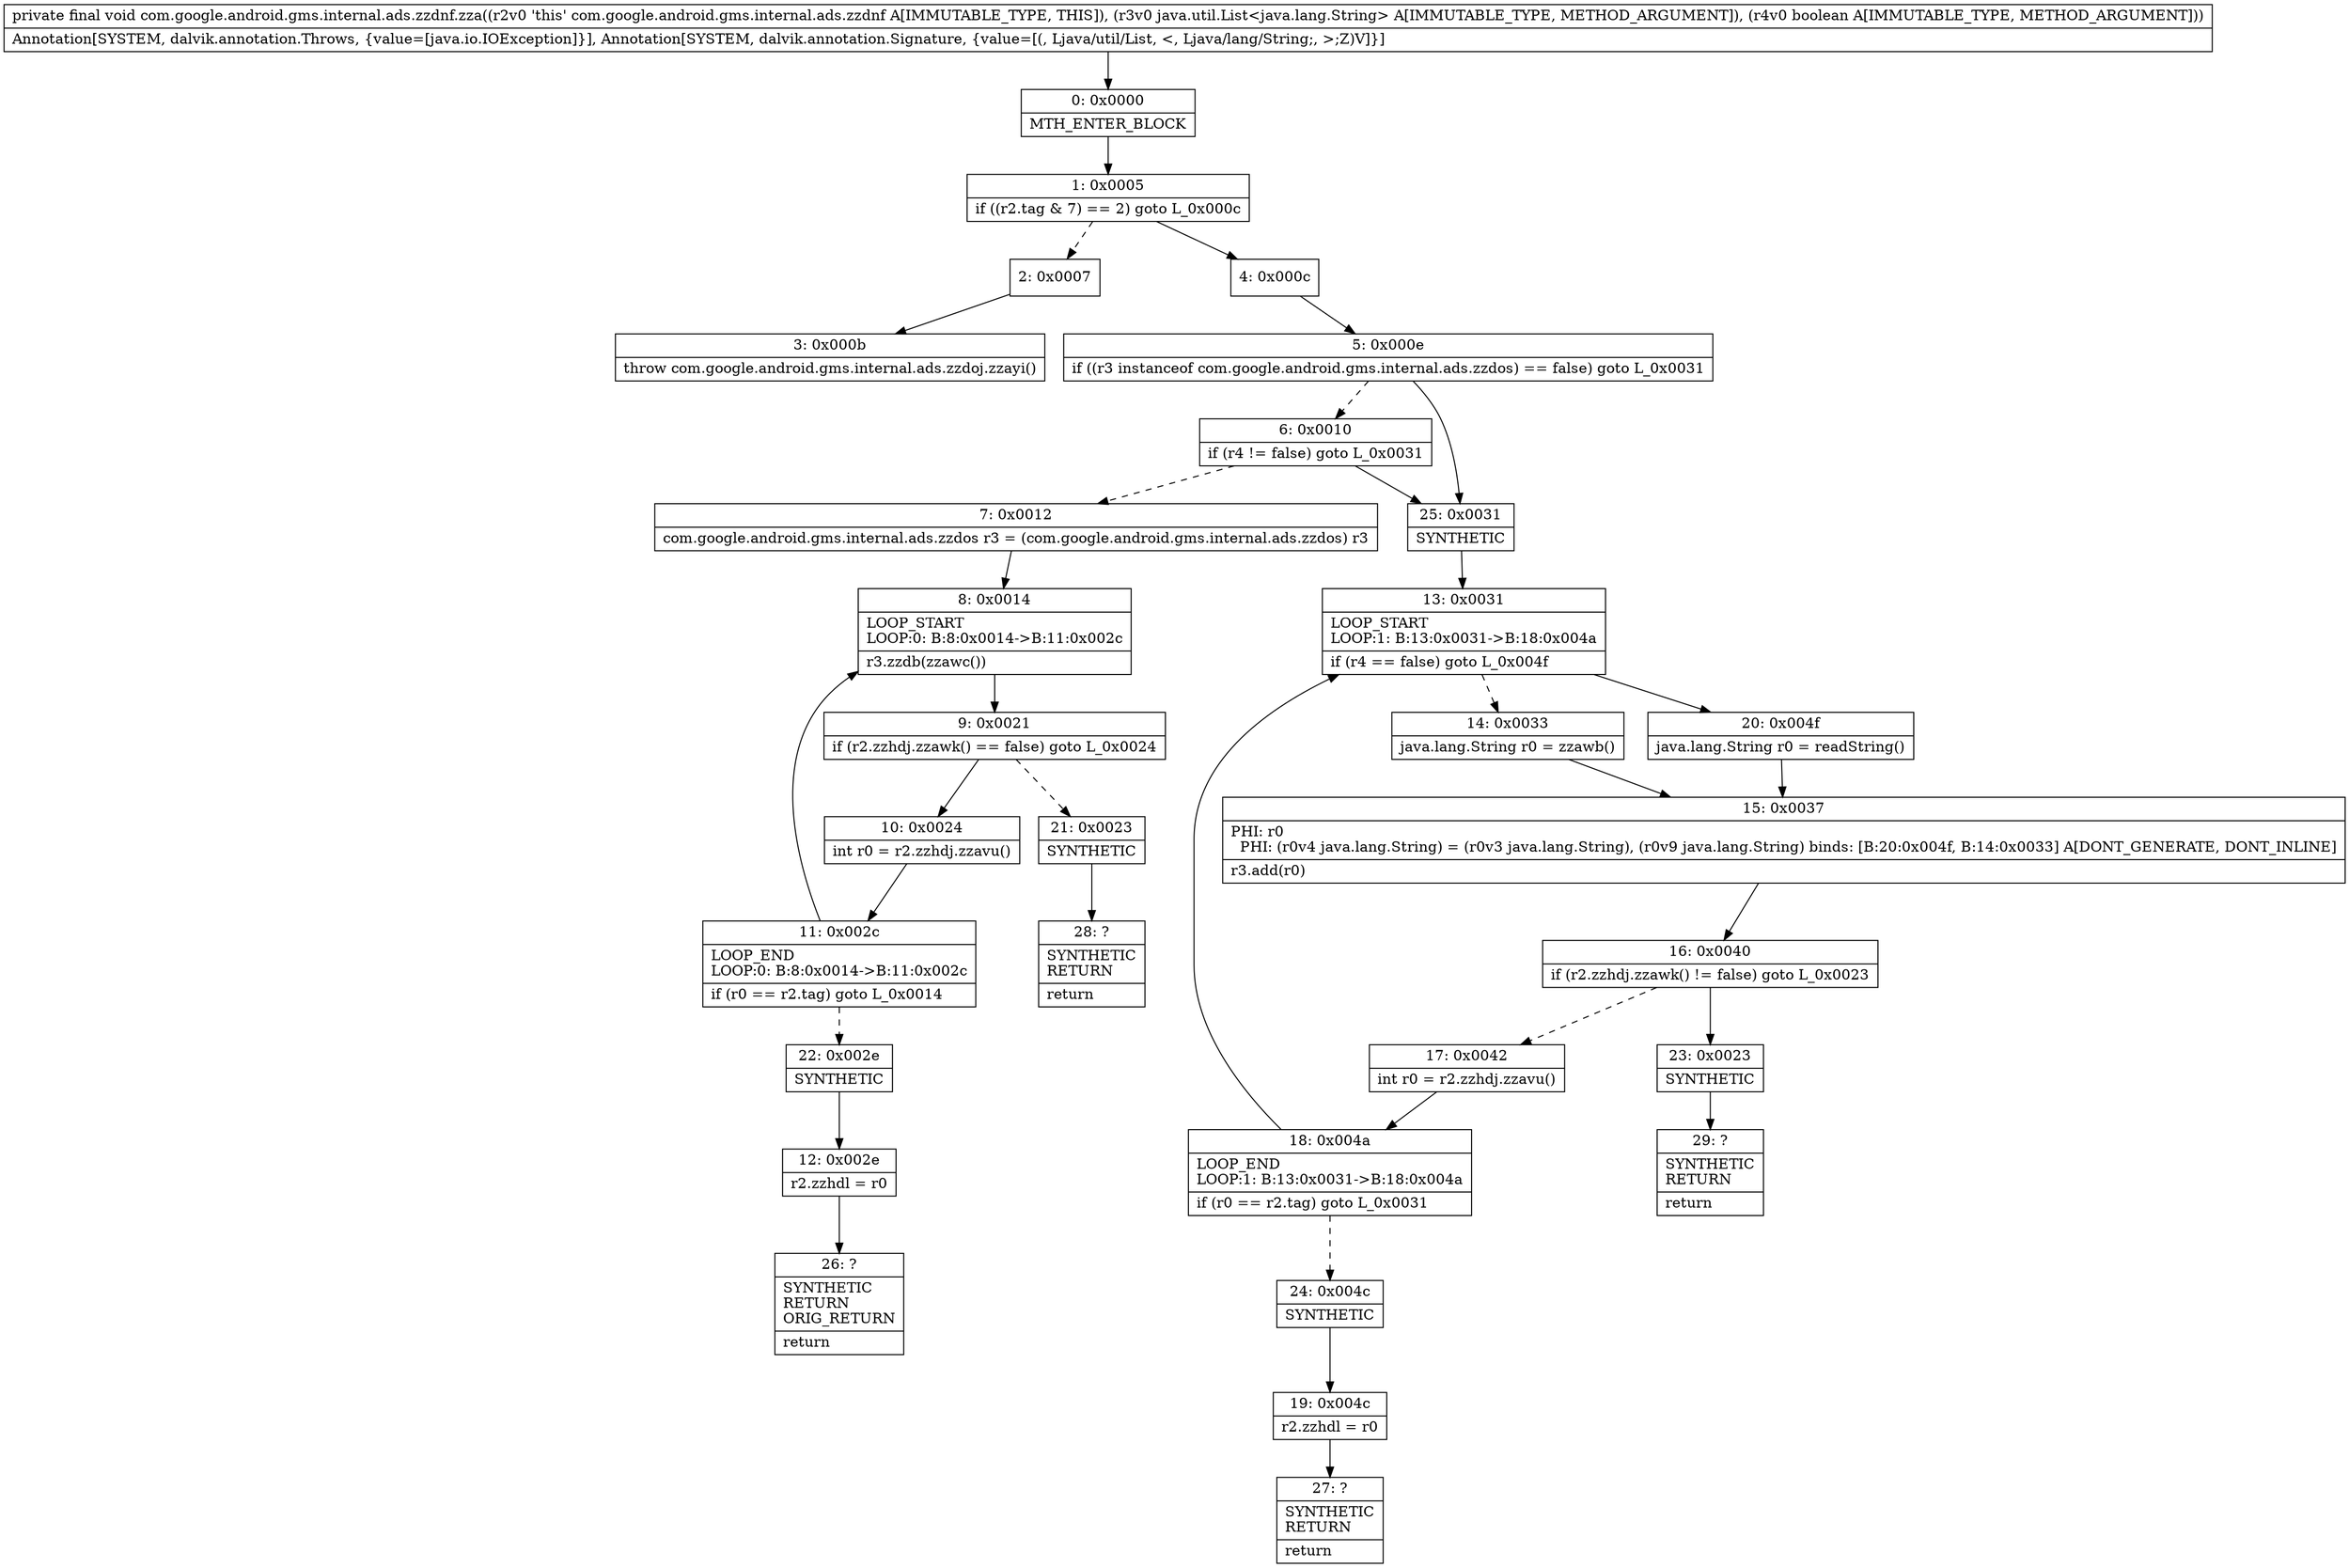 digraph "CFG forcom.google.android.gms.internal.ads.zzdnf.zza(Ljava\/util\/List;Z)V" {
Node_0 [shape=record,label="{0\:\ 0x0000|MTH_ENTER_BLOCK\l}"];
Node_1 [shape=record,label="{1\:\ 0x0005|if ((r2.tag & 7) == 2) goto L_0x000c\l}"];
Node_2 [shape=record,label="{2\:\ 0x0007}"];
Node_3 [shape=record,label="{3\:\ 0x000b|throw com.google.android.gms.internal.ads.zzdoj.zzayi()\l}"];
Node_4 [shape=record,label="{4\:\ 0x000c}"];
Node_5 [shape=record,label="{5\:\ 0x000e|if ((r3 instanceof com.google.android.gms.internal.ads.zzdos) == false) goto L_0x0031\l}"];
Node_6 [shape=record,label="{6\:\ 0x0010|if (r4 != false) goto L_0x0031\l}"];
Node_7 [shape=record,label="{7\:\ 0x0012|com.google.android.gms.internal.ads.zzdos r3 = (com.google.android.gms.internal.ads.zzdos) r3\l}"];
Node_8 [shape=record,label="{8\:\ 0x0014|LOOP_START\lLOOP:0: B:8:0x0014\-\>B:11:0x002c\l|r3.zzdb(zzawc())\l}"];
Node_9 [shape=record,label="{9\:\ 0x0021|if (r2.zzhdj.zzawk() == false) goto L_0x0024\l}"];
Node_10 [shape=record,label="{10\:\ 0x0024|int r0 = r2.zzhdj.zzavu()\l}"];
Node_11 [shape=record,label="{11\:\ 0x002c|LOOP_END\lLOOP:0: B:8:0x0014\-\>B:11:0x002c\l|if (r0 == r2.tag) goto L_0x0014\l}"];
Node_12 [shape=record,label="{12\:\ 0x002e|r2.zzhdl = r0\l}"];
Node_13 [shape=record,label="{13\:\ 0x0031|LOOP_START\lLOOP:1: B:13:0x0031\-\>B:18:0x004a\l|if (r4 == false) goto L_0x004f\l}"];
Node_14 [shape=record,label="{14\:\ 0x0033|java.lang.String r0 = zzawb()\l}"];
Node_15 [shape=record,label="{15\:\ 0x0037|PHI: r0 \l  PHI: (r0v4 java.lang.String) = (r0v3 java.lang.String), (r0v9 java.lang.String) binds: [B:20:0x004f, B:14:0x0033] A[DONT_GENERATE, DONT_INLINE]\l|r3.add(r0)\l}"];
Node_16 [shape=record,label="{16\:\ 0x0040|if (r2.zzhdj.zzawk() != false) goto L_0x0023\l}"];
Node_17 [shape=record,label="{17\:\ 0x0042|int r0 = r2.zzhdj.zzavu()\l}"];
Node_18 [shape=record,label="{18\:\ 0x004a|LOOP_END\lLOOP:1: B:13:0x0031\-\>B:18:0x004a\l|if (r0 == r2.tag) goto L_0x0031\l}"];
Node_19 [shape=record,label="{19\:\ 0x004c|r2.zzhdl = r0\l}"];
Node_20 [shape=record,label="{20\:\ 0x004f|java.lang.String r0 = readString()\l}"];
Node_21 [shape=record,label="{21\:\ 0x0023|SYNTHETIC\l}"];
Node_22 [shape=record,label="{22\:\ 0x002e|SYNTHETIC\l}"];
Node_23 [shape=record,label="{23\:\ 0x0023|SYNTHETIC\l}"];
Node_24 [shape=record,label="{24\:\ 0x004c|SYNTHETIC\l}"];
Node_25 [shape=record,label="{25\:\ 0x0031|SYNTHETIC\l}"];
Node_26 [shape=record,label="{26\:\ ?|SYNTHETIC\lRETURN\lORIG_RETURN\l|return\l}"];
Node_27 [shape=record,label="{27\:\ ?|SYNTHETIC\lRETURN\l|return\l}"];
Node_28 [shape=record,label="{28\:\ ?|SYNTHETIC\lRETURN\l|return\l}"];
Node_29 [shape=record,label="{29\:\ ?|SYNTHETIC\lRETURN\l|return\l}"];
MethodNode[shape=record,label="{private final void com.google.android.gms.internal.ads.zzdnf.zza((r2v0 'this' com.google.android.gms.internal.ads.zzdnf A[IMMUTABLE_TYPE, THIS]), (r3v0 java.util.List\<java.lang.String\> A[IMMUTABLE_TYPE, METHOD_ARGUMENT]), (r4v0 boolean A[IMMUTABLE_TYPE, METHOD_ARGUMENT]))  | Annotation[SYSTEM, dalvik.annotation.Throws, \{value=[java.io.IOException]\}], Annotation[SYSTEM, dalvik.annotation.Signature, \{value=[(, Ljava\/util\/List, \<, Ljava\/lang\/String;, \>;Z)V]\}]\l}"];
MethodNode -> Node_0;
Node_0 -> Node_1;
Node_1 -> Node_2[style=dashed];
Node_1 -> Node_4;
Node_2 -> Node_3;
Node_4 -> Node_5;
Node_5 -> Node_6[style=dashed];
Node_5 -> Node_25;
Node_6 -> Node_7[style=dashed];
Node_6 -> Node_25;
Node_7 -> Node_8;
Node_8 -> Node_9;
Node_9 -> Node_10;
Node_9 -> Node_21[style=dashed];
Node_10 -> Node_11;
Node_11 -> Node_8;
Node_11 -> Node_22[style=dashed];
Node_12 -> Node_26;
Node_13 -> Node_14[style=dashed];
Node_13 -> Node_20;
Node_14 -> Node_15;
Node_15 -> Node_16;
Node_16 -> Node_17[style=dashed];
Node_16 -> Node_23;
Node_17 -> Node_18;
Node_18 -> Node_13;
Node_18 -> Node_24[style=dashed];
Node_19 -> Node_27;
Node_20 -> Node_15;
Node_21 -> Node_28;
Node_22 -> Node_12;
Node_23 -> Node_29;
Node_24 -> Node_19;
Node_25 -> Node_13;
}

